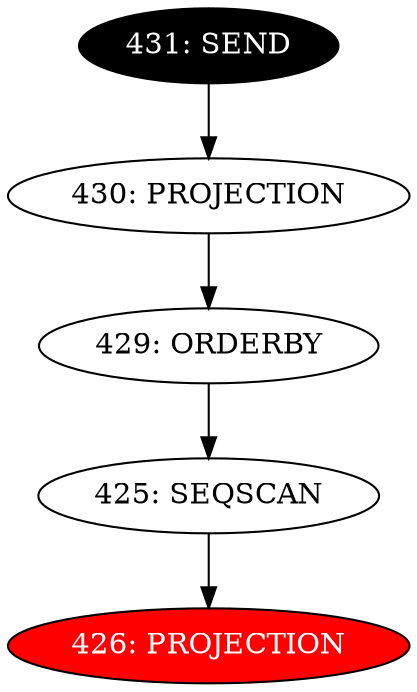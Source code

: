 digraph name {
425 [label="425: SEQSCAN" ];
425 -> 426;
426 [label="426: PROJECTION" fontcolor="white" style="filled" fillcolor="red"];
429 [label="429: ORDERBY" ];
429 -> 425;
430 [label="430: PROJECTION" ];
430 -> 429;
431 [label="431: SEND" fontcolor="white" style="filled" fillcolor="black"];
431 -> 430;

}


